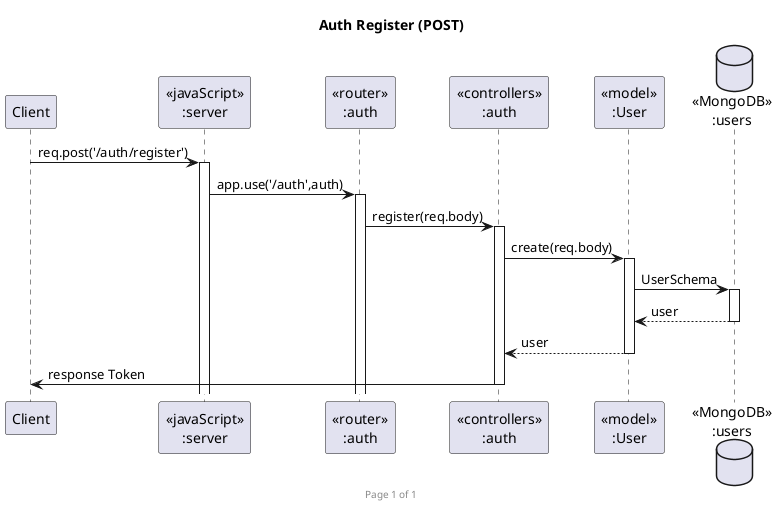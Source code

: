 @startuml Auth Register (POST)

footer Page %page% of %lastpage%
title "Auth Register (POST)"

participant "Client" as client
participant "<<javaScript>>\n:server" as server
participant "<<router>>\n:auth" as routerAuth
participant "<<controllers>>\n:auth" as controllersAuth
participant "<<model>>\n:User" as modelUser
database "<<MongoDB>>\n:users" as UserssDatabase

client->server ++:req.post('/auth/register')
server->routerAuth ++:app.use('/auth',auth)
routerAuth -> controllersAuth ++:register(req.body)
controllersAuth->modelUser ++:create(req.body)
modelUser ->UserssDatabase ++:UserSchema
UserssDatabase --> modelUser --:user
controllersAuth <-- modelUser --:user
controllersAuth->client --:response Token

@enduml
